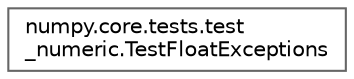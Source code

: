 digraph "Graphical Class Hierarchy"
{
 // LATEX_PDF_SIZE
  bgcolor="transparent";
  edge [fontname=Helvetica,fontsize=10,labelfontname=Helvetica,labelfontsize=10];
  node [fontname=Helvetica,fontsize=10,shape=box,height=0.2,width=0.4];
  rankdir="LR";
  Node0 [id="Node000000",label="numpy.core.tests.test\l_numeric.TestFloatExceptions",height=0.2,width=0.4,color="grey40", fillcolor="white", style="filled",URL="$d2/d20/classnumpy_1_1core_1_1tests_1_1test__numeric_1_1TestFloatExceptions.html",tooltip=" "];
}
